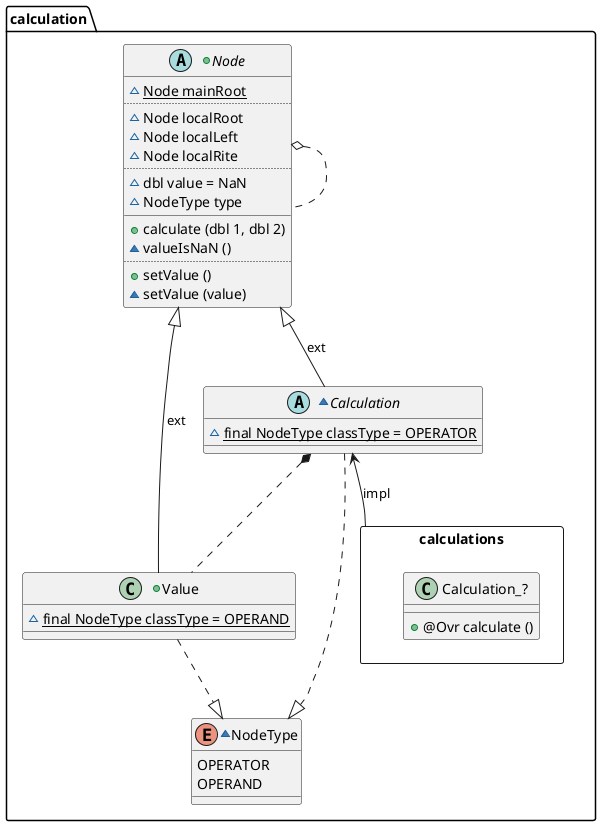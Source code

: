 @startuml

package calculation{

    +abstract Node{
            ~{static} Node mainRoot
        ..
            ~{field} Node localRoot
            ~{field} Node localLeft
            ~{field} Node localRite
        ..
            ~{field} dbl value = NaN
            ~{field} NodeType type
        __
            +{method}calculate (dbl 1, dbl 2)
            ~{method} valueIsNaN ()
        ..
            +{method} setValue ()
            ~{method} setValue (value)
    }

    +class Value{
            ~{static} final NodeType classType = OPERAND
    }

    ~abstract Calculation{
            ~{static} final NodeType classType = OPERATOR
    }

    package calculations <<Rectangle>> {
        class Calculation_?{
            +{method} @Ovr calculate ()
        }
    }

    ~enum NodeType{
            OPERATOR
            OPERAND
    }
}

    Node            o..     Node
    Node            <|--    Value                   : ext
    Node            <|--    Calculation             : ext
    Calculation     <--     calculations    : impl
    Calculation     *..     Value
    Calculation     ..|>      NodeType
    Value           ..|>      NodeType

@enduml